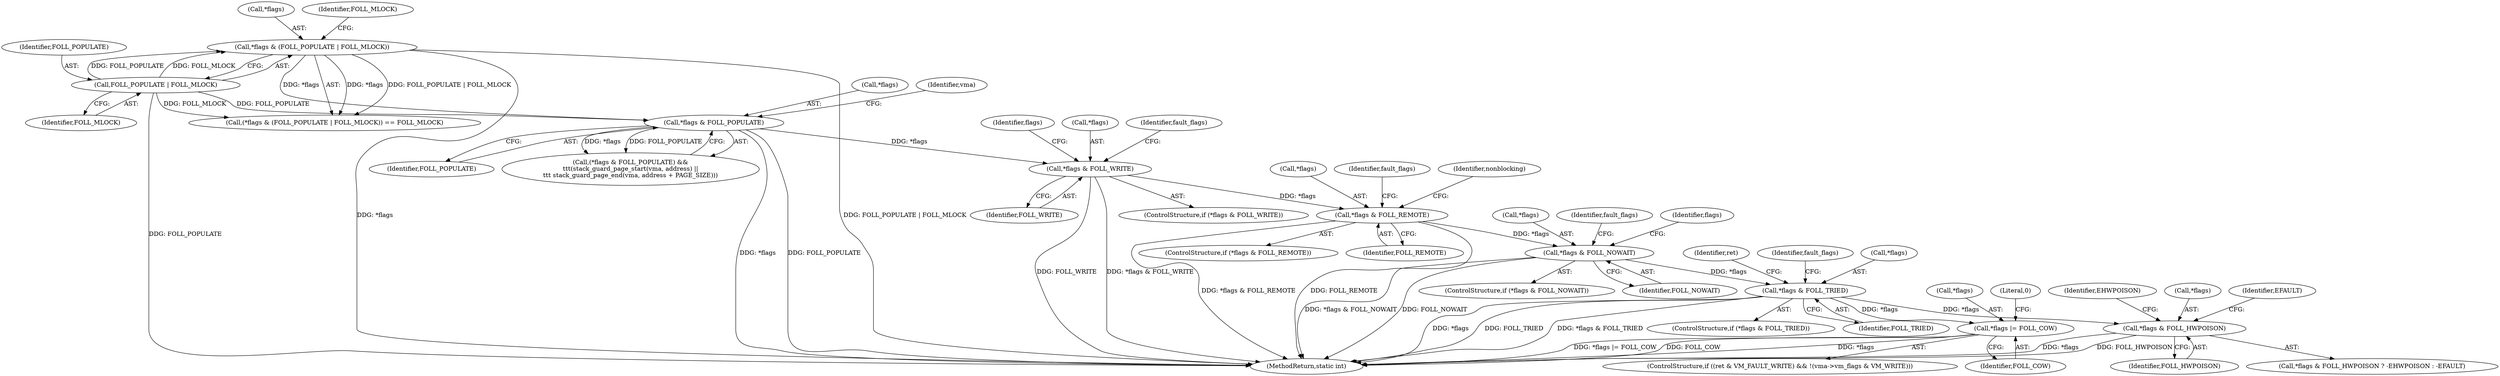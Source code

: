 digraph "0_linux_19be0eaffa3ac7d8eb6784ad9bdbc7d67ed8e619@pointer" {
"1000177" [label="(Call,*flags & FOLL_TRIED)"];
"1000167" [label="(Call,*flags & FOLL_NOWAIT)"];
"1000154" [label="(Call,*flags & FOLL_REMOTE)"];
"1000146" [label="(Call,*flags & FOLL_WRITE)"];
"1000129" [label="(Call,*flags & FOLL_POPULATE)"];
"1000117" [label="(Call,*flags & (FOLL_POPULATE | FOLL_MLOCK))"];
"1000120" [label="(Call,FOLL_POPULATE | FOLL_MLOCK)"];
"1000215" [label="(Call,*flags & FOLL_HWPOISON)"];
"1000274" [label="(Call,*flags |= FOLL_COW)"];
"1000116" [label="(Call,(*flags & (FOLL_POPULATE | FOLL_MLOCK)) == FOLL_MLOCK)"];
"1000190" [label="(Identifier,ret)"];
"1000177" [label="(Call,*flags & FOLL_TRIED)"];
"1000156" [label="(Identifier,flags)"];
"1000275" [label="(Call,*flags)"];
"1000280" [label="(MethodReturn,static int)"];
"1000128" [label="(Call,(*flags & FOLL_POPULATE) &&\n\t\t\t(stack_guard_page_start(vma, address) ||\n\t\t\t stack_guard_page_end(vma, address + PAGE_SIZE)))"];
"1000279" [label="(Literal,0)"];
"1000220" [label="(Identifier,EHWPOISON)"];
"1000168" [label="(Call,*flags)"];
"1000277" [label="(Identifier,FOLL_COW)"];
"1000218" [label="(Identifier,FOLL_HWPOISON)"];
"1000184" [label="(Identifier,fault_flags)"];
"1000118" [label="(Call,*flags)"];
"1000123" [label="(Identifier,FOLL_MLOCK)"];
"1000155" [label="(Call,*flags)"];
"1000166" [label="(ControlStructure,if (*flags & FOLL_NOWAIT))"];
"1000159" [label="(Identifier,fault_flags)"];
"1000120" [label="(Call,FOLL_POPULATE | FOLL_MLOCK)"];
"1000162" [label="(Identifier,nonblocking)"];
"1000145" [label="(ControlStructure,if (*flags & FOLL_WRITE))"];
"1000129" [label="(Call,*flags & FOLL_POPULATE)"];
"1000214" [label="(Call,*flags & FOLL_HWPOISON ? -EHWPOISON : -EFAULT)"];
"1000157" [label="(Identifier,FOLL_REMOTE)"];
"1000178" [label="(Call,*flags)"];
"1000130" [label="(Call,*flags)"];
"1000117" [label="(Call,*flags & (FOLL_POPULATE | FOLL_MLOCK))"];
"1000176" [label="(ControlStructure,if (*flags & FOLL_TRIED))"];
"1000170" [label="(Identifier,FOLL_NOWAIT)"];
"1000135" [label="(Identifier,vma)"];
"1000146" [label="(Call,*flags & FOLL_WRITE)"];
"1000121" [label="(Identifier,FOLL_POPULATE)"];
"1000215" [label="(Call,*flags & FOLL_HWPOISON)"];
"1000180" [label="(Identifier,FOLL_TRIED)"];
"1000149" [label="(Identifier,FOLL_WRITE)"];
"1000153" [label="(ControlStructure,if (*flags & FOLL_REMOTE))"];
"1000132" [label="(Identifier,FOLL_POPULATE)"];
"1000154" [label="(Call,*flags & FOLL_REMOTE)"];
"1000122" [label="(Identifier,FOLL_MLOCK)"];
"1000172" [label="(Identifier,fault_flags)"];
"1000216" [label="(Call,*flags)"];
"1000147" [label="(Call,*flags)"];
"1000179" [label="(Identifier,flags)"];
"1000222" [label="(Identifier,EFAULT)"];
"1000167" [label="(Call,*flags & FOLL_NOWAIT)"];
"1000151" [label="(Identifier,fault_flags)"];
"1000274" [label="(Call,*flags |= FOLL_COW)"];
"1000263" [label="(ControlStructure,if ((ret & VM_FAULT_WRITE) && !(vma->vm_flags & VM_WRITE)))"];
"1000177" -> "1000176"  [label="AST: "];
"1000177" -> "1000180"  [label="CFG: "];
"1000178" -> "1000177"  [label="AST: "];
"1000180" -> "1000177"  [label="AST: "];
"1000184" -> "1000177"  [label="CFG: "];
"1000190" -> "1000177"  [label="CFG: "];
"1000177" -> "1000280"  [label="DDG: *flags"];
"1000177" -> "1000280"  [label="DDG: FOLL_TRIED"];
"1000177" -> "1000280"  [label="DDG: *flags & FOLL_TRIED"];
"1000167" -> "1000177"  [label="DDG: *flags"];
"1000177" -> "1000215"  [label="DDG: *flags"];
"1000177" -> "1000274"  [label="DDG: *flags"];
"1000167" -> "1000166"  [label="AST: "];
"1000167" -> "1000170"  [label="CFG: "];
"1000168" -> "1000167"  [label="AST: "];
"1000170" -> "1000167"  [label="AST: "];
"1000172" -> "1000167"  [label="CFG: "];
"1000179" -> "1000167"  [label="CFG: "];
"1000167" -> "1000280"  [label="DDG: *flags & FOLL_NOWAIT"];
"1000167" -> "1000280"  [label="DDG: FOLL_NOWAIT"];
"1000154" -> "1000167"  [label="DDG: *flags"];
"1000154" -> "1000153"  [label="AST: "];
"1000154" -> "1000157"  [label="CFG: "];
"1000155" -> "1000154"  [label="AST: "];
"1000157" -> "1000154"  [label="AST: "];
"1000159" -> "1000154"  [label="CFG: "];
"1000162" -> "1000154"  [label="CFG: "];
"1000154" -> "1000280"  [label="DDG: FOLL_REMOTE"];
"1000154" -> "1000280"  [label="DDG: *flags & FOLL_REMOTE"];
"1000146" -> "1000154"  [label="DDG: *flags"];
"1000146" -> "1000145"  [label="AST: "];
"1000146" -> "1000149"  [label="CFG: "];
"1000147" -> "1000146"  [label="AST: "];
"1000149" -> "1000146"  [label="AST: "];
"1000151" -> "1000146"  [label="CFG: "];
"1000156" -> "1000146"  [label="CFG: "];
"1000146" -> "1000280"  [label="DDG: FOLL_WRITE"];
"1000146" -> "1000280"  [label="DDG: *flags & FOLL_WRITE"];
"1000129" -> "1000146"  [label="DDG: *flags"];
"1000129" -> "1000128"  [label="AST: "];
"1000129" -> "1000132"  [label="CFG: "];
"1000130" -> "1000129"  [label="AST: "];
"1000132" -> "1000129"  [label="AST: "];
"1000135" -> "1000129"  [label="CFG: "];
"1000128" -> "1000129"  [label="CFG: "];
"1000129" -> "1000280"  [label="DDG: *flags"];
"1000129" -> "1000280"  [label="DDG: FOLL_POPULATE"];
"1000129" -> "1000128"  [label="DDG: *flags"];
"1000129" -> "1000128"  [label="DDG: FOLL_POPULATE"];
"1000117" -> "1000129"  [label="DDG: *flags"];
"1000120" -> "1000129"  [label="DDG: FOLL_POPULATE"];
"1000117" -> "1000116"  [label="AST: "];
"1000117" -> "1000120"  [label="CFG: "];
"1000118" -> "1000117"  [label="AST: "];
"1000120" -> "1000117"  [label="AST: "];
"1000123" -> "1000117"  [label="CFG: "];
"1000117" -> "1000280"  [label="DDG: *flags"];
"1000117" -> "1000280"  [label="DDG: FOLL_POPULATE | FOLL_MLOCK"];
"1000117" -> "1000116"  [label="DDG: *flags"];
"1000117" -> "1000116"  [label="DDG: FOLL_POPULATE | FOLL_MLOCK"];
"1000120" -> "1000117"  [label="DDG: FOLL_POPULATE"];
"1000120" -> "1000117"  [label="DDG: FOLL_MLOCK"];
"1000120" -> "1000122"  [label="CFG: "];
"1000121" -> "1000120"  [label="AST: "];
"1000122" -> "1000120"  [label="AST: "];
"1000120" -> "1000280"  [label="DDG: FOLL_POPULATE"];
"1000120" -> "1000116"  [label="DDG: FOLL_MLOCK"];
"1000215" -> "1000214"  [label="AST: "];
"1000215" -> "1000218"  [label="CFG: "];
"1000216" -> "1000215"  [label="AST: "];
"1000218" -> "1000215"  [label="AST: "];
"1000220" -> "1000215"  [label="CFG: "];
"1000222" -> "1000215"  [label="CFG: "];
"1000215" -> "1000280"  [label="DDG: *flags"];
"1000215" -> "1000280"  [label="DDG: FOLL_HWPOISON"];
"1000274" -> "1000263"  [label="AST: "];
"1000274" -> "1000277"  [label="CFG: "];
"1000275" -> "1000274"  [label="AST: "];
"1000277" -> "1000274"  [label="AST: "];
"1000279" -> "1000274"  [label="CFG: "];
"1000274" -> "1000280"  [label="DDG: *flags"];
"1000274" -> "1000280"  [label="DDG: *flags |= FOLL_COW"];
"1000274" -> "1000280"  [label="DDG: FOLL_COW"];
}
